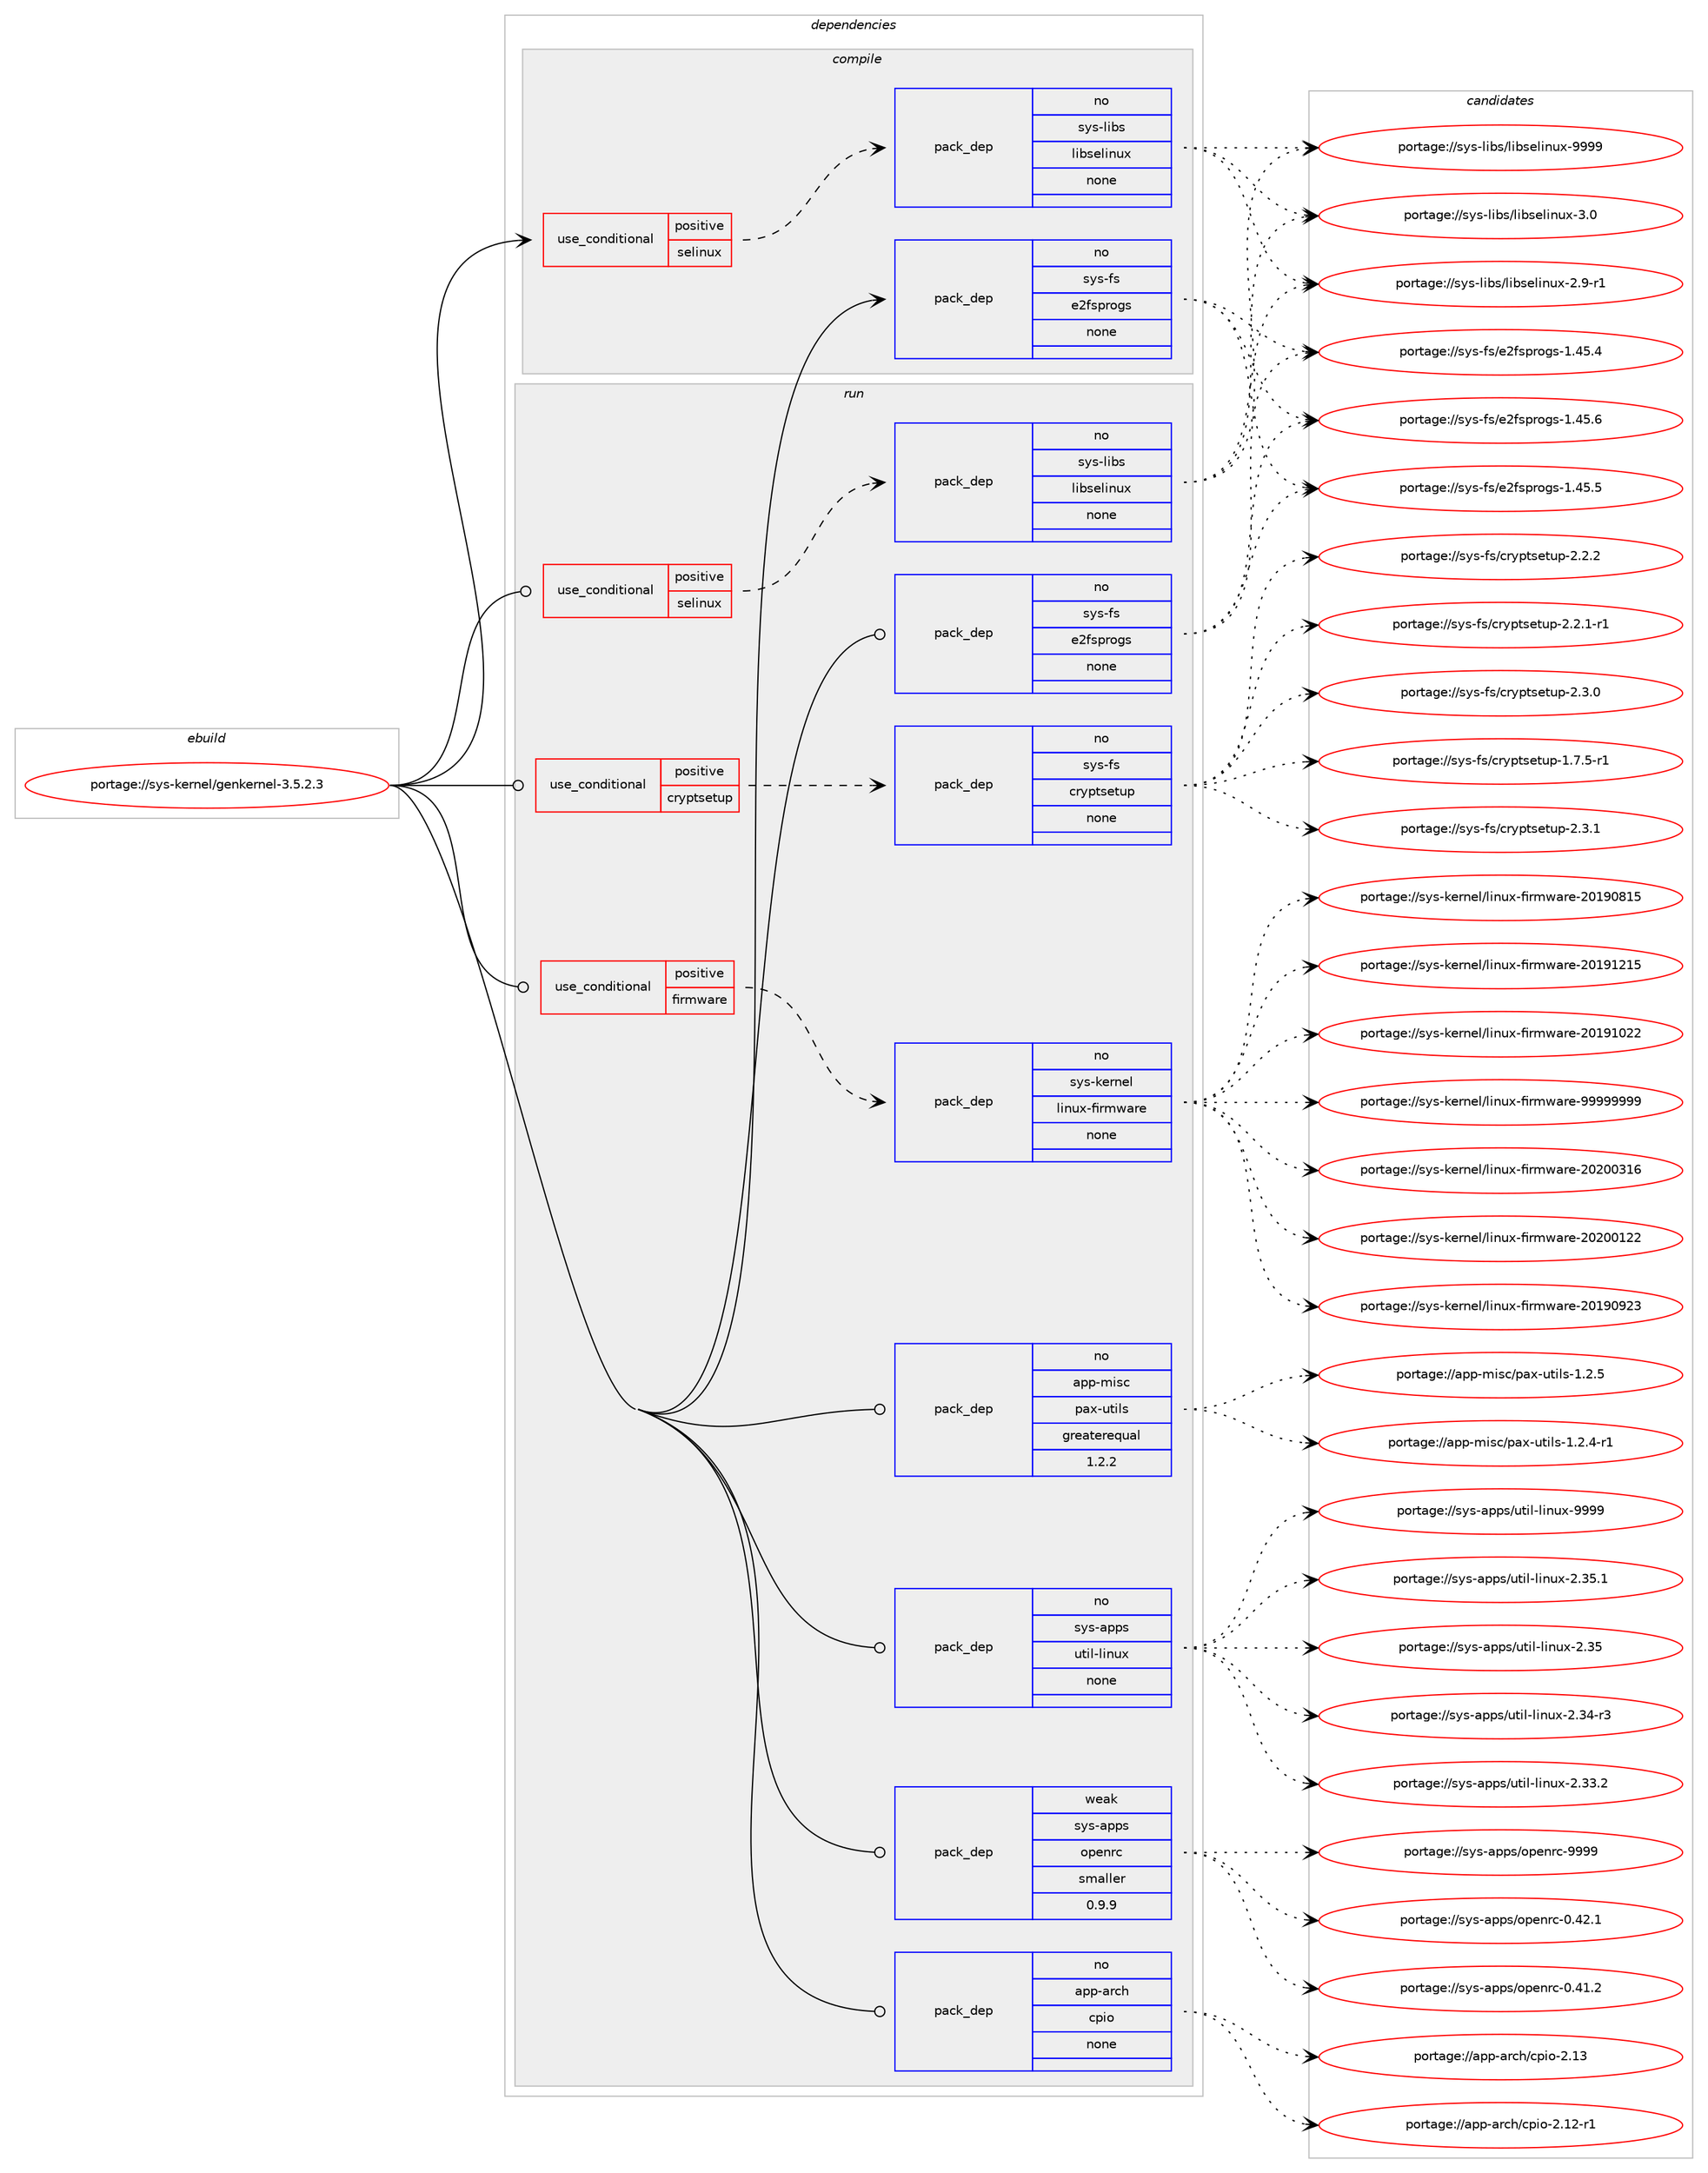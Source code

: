 digraph prolog {

# *************
# Graph options
# *************

newrank=true;
concentrate=true;
compound=true;
graph [rankdir=LR,fontname=Helvetica,fontsize=10,ranksep=1.5];#, ranksep=2.5, nodesep=0.2];
edge  [arrowhead=vee];
node  [fontname=Helvetica,fontsize=10];

# **********
# The ebuild
# **********

subgraph cluster_leftcol {
color=gray;
rank=same;
label=<<i>ebuild</i>>;
id [label="portage://sys-kernel/genkernel-3.5.2.3", color=red, width=4, href="../sys-kernel/genkernel-3.5.2.3.svg"];
}

# ****************
# The dependencies
# ****************

subgraph cluster_midcol {
color=gray;
label=<<i>dependencies</i>>;
subgraph cluster_compile {
fillcolor="#eeeeee";
style=filled;
label=<<i>compile</i>>;
subgraph cond1544 {
dependency10024 [label=<<TABLE BORDER="0" CELLBORDER="1" CELLSPACING="0" CELLPADDING="4"><TR><TD ROWSPAN="3" CELLPADDING="10">use_conditional</TD></TR><TR><TD>positive</TD></TR><TR><TD>selinux</TD></TR></TABLE>>, shape=none, color=red];
subgraph pack8186 {
dependency10025 [label=<<TABLE BORDER="0" CELLBORDER="1" CELLSPACING="0" CELLPADDING="4" WIDTH="220"><TR><TD ROWSPAN="6" CELLPADDING="30">pack_dep</TD></TR><TR><TD WIDTH="110">no</TD></TR><TR><TD>sys-libs</TD></TR><TR><TD>libselinux</TD></TR><TR><TD>none</TD></TR><TR><TD></TD></TR></TABLE>>, shape=none, color=blue];
}
dependency10024:e -> dependency10025:w [weight=20,style="dashed",arrowhead="vee"];
}
id:e -> dependency10024:w [weight=20,style="solid",arrowhead="vee"];
subgraph pack8187 {
dependency10026 [label=<<TABLE BORDER="0" CELLBORDER="1" CELLSPACING="0" CELLPADDING="4" WIDTH="220"><TR><TD ROWSPAN="6" CELLPADDING="30">pack_dep</TD></TR><TR><TD WIDTH="110">no</TD></TR><TR><TD>sys-fs</TD></TR><TR><TD>e2fsprogs</TD></TR><TR><TD>none</TD></TR><TR><TD></TD></TR></TABLE>>, shape=none, color=blue];
}
id:e -> dependency10026:w [weight=20,style="solid",arrowhead="vee"];
}
subgraph cluster_compileandrun {
fillcolor="#eeeeee";
style=filled;
label=<<i>compile and run</i>>;
}
subgraph cluster_run {
fillcolor="#eeeeee";
style=filled;
label=<<i>run</i>>;
subgraph cond1545 {
dependency10027 [label=<<TABLE BORDER="0" CELLBORDER="1" CELLSPACING="0" CELLPADDING="4"><TR><TD ROWSPAN="3" CELLPADDING="10">use_conditional</TD></TR><TR><TD>positive</TD></TR><TR><TD>cryptsetup</TD></TR></TABLE>>, shape=none, color=red];
subgraph pack8188 {
dependency10028 [label=<<TABLE BORDER="0" CELLBORDER="1" CELLSPACING="0" CELLPADDING="4" WIDTH="220"><TR><TD ROWSPAN="6" CELLPADDING="30">pack_dep</TD></TR><TR><TD WIDTH="110">no</TD></TR><TR><TD>sys-fs</TD></TR><TR><TD>cryptsetup</TD></TR><TR><TD>none</TD></TR><TR><TD></TD></TR></TABLE>>, shape=none, color=blue];
}
dependency10027:e -> dependency10028:w [weight=20,style="dashed",arrowhead="vee"];
}
id:e -> dependency10027:w [weight=20,style="solid",arrowhead="odot"];
subgraph cond1546 {
dependency10029 [label=<<TABLE BORDER="0" CELLBORDER="1" CELLSPACING="0" CELLPADDING="4"><TR><TD ROWSPAN="3" CELLPADDING="10">use_conditional</TD></TR><TR><TD>positive</TD></TR><TR><TD>firmware</TD></TR></TABLE>>, shape=none, color=red];
subgraph pack8189 {
dependency10030 [label=<<TABLE BORDER="0" CELLBORDER="1" CELLSPACING="0" CELLPADDING="4" WIDTH="220"><TR><TD ROWSPAN="6" CELLPADDING="30">pack_dep</TD></TR><TR><TD WIDTH="110">no</TD></TR><TR><TD>sys-kernel</TD></TR><TR><TD>linux-firmware</TD></TR><TR><TD>none</TD></TR><TR><TD></TD></TR></TABLE>>, shape=none, color=blue];
}
dependency10029:e -> dependency10030:w [weight=20,style="dashed",arrowhead="vee"];
}
id:e -> dependency10029:w [weight=20,style="solid",arrowhead="odot"];
subgraph cond1547 {
dependency10031 [label=<<TABLE BORDER="0" CELLBORDER="1" CELLSPACING="0" CELLPADDING="4"><TR><TD ROWSPAN="3" CELLPADDING="10">use_conditional</TD></TR><TR><TD>positive</TD></TR><TR><TD>selinux</TD></TR></TABLE>>, shape=none, color=red];
subgraph pack8190 {
dependency10032 [label=<<TABLE BORDER="0" CELLBORDER="1" CELLSPACING="0" CELLPADDING="4" WIDTH="220"><TR><TD ROWSPAN="6" CELLPADDING="30">pack_dep</TD></TR><TR><TD WIDTH="110">no</TD></TR><TR><TD>sys-libs</TD></TR><TR><TD>libselinux</TD></TR><TR><TD>none</TD></TR><TR><TD></TD></TR></TABLE>>, shape=none, color=blue];
}
dependency10031:e -> dependency10032:w [weight=20,style="dashed",arrowhead="vee"];
}
id:e -> dependency10031:w [weight=20,style="solid",arrowhead="odot"];
subgraph pack8191 {
dependency10033 [label=<<TABLE BORDER="0" CELLBORDER="1" CELLSPACING="0" CELLPADDING="4" WIDTH="220"><TR><TD ROWSPAN="6" CELLPADDING="30">pack_dep</TD></TR><TR><TD WIDTH="110">no</TD></TR><TR><TD>app-arch</TD></TR><TR><TD>cpio</TD></TR><TR><TD>none</TD></TR><TR><TD></TD></TR></TABLE>>, shape=none, color=blue];
}
id:e -> dependency10033:w [weight=20,style="solid",arrowhead="odot"];
subgraph pack8192 {
dependency10034 [label=<<TABLE BORDER="0" CELLBORDER="1" CELLSPACING="0" CELLPADDING="4" WIDTH="220"><TR><TD ROWSPAN="6" CELLPADDING="30">pack_dep</TD></TR><TR><TD WIDTH="110">no</TD></TR><TR><TD>app-misc</TD></TR><TR><TD>pax-utils</TD></TR><TR><TD>greaterequal</TD></TR><TR><TD>1.2.2</TD></TR></TABLE>>, shape=none, color=blue];
}
id:e -> dependency10034:w [weight=20,style="solid",arrowhead="odot"];
subgraph pack8193 {
dependency10035 [label=<<TABLE BORDER="0" CELLBORDER="1" CELLSPACING="0" CELLPADDING="4" WIDTH="220"><TR><TD ROWSPAN="6" CELLPADDING="30">pack_dep</TD></TR><TR><TD WIDTH="110">no</TD></TR><TR><TD>sys-apps</TD></TR><TR><TD>util-linux</TD></TR><TR><TD>none</TD></TR><TR><TD></TD></TR></TABLE>>, shape=none, color=blue];
}
id:e -> dependency10035:w [weight=20,style="solid",arrowhead="odot"];
subgraph pack8194 {
dependency10036 [label=<<TABLE BORDER="0" CELLBORDER="1" CELLSPACING="0" CELLPADDING="4" WIDTH="220"><TR><TD ROWSPAN="6" CELLPADDING="30">pack_dep</TD></TR><TR><TD WIDTH="110">no</TD></TR><TR><TD>sys-fs</TD></TR><TR><TD>e2fsprogs</TD></TR><TR><TD>none</TD></TR><TR><TD></TD></TR></TABLE>>, shape=none, color=blue];
}
id:e -> dependency10036:w [weight=20,style="solid",arrowhead="odot"];
subgraph pack8195 {
dependency10037 [label=<<TABLE BORDER="0" CELLBORDER="1" CELLSPACING="0" CELLPADDING="4" WIDTH="220"><TR><TD ROWSPAN="6" CELLPADDING="30">pack_dep</TD></TR><TR><TD WIDTH="110">weak</TD></TR><TR><TD>sys-apps</TD></TR><TR><TD>openrc</TD></TR><TR><TD>smaller</TD></TR><TR><TD>0.9.9</TD></TR></TABLE>>, shape=none, color=blue];
}
id:e -> dependency10037:w [weight=20,style="solid",arrowhead="odot"];
}
}

# **************
# The candidates
# **************

subgraph cluster_choices {
rank=same;
color=gray;
label=<<i>candidates</i>>;

subgraph choice8186 {
color=black;
nodesep=1;
choice115121115451081059811547108105981151011081051101171204557575757 [label="portage://sys-libs/libselinux-9999", color=red, width=4,href="../sys-libs/libselinux-9999.svg"];
choice1151211154510810598115471081059811510110810511011712045514648 [label="portage://sys-libs/libselinux-3.0", color=red, width=4,href="../sys-libs/libselinux-3.0.svg"];
choice11512111545108105981154710810598115101108105110117120455046574511449 [label="portage://sys-libs/libselinux-2.9-r1", color=red, width=4,href="../sys-libs/libselinux-2.9-r1.svg"];
dependency10025:e -> choice115121115451081059811547108105981151011081051101171204557575757:w [style=dotted,weight="100"];
dependency10025:e -> choice1151211154510810598115471081059811510110810511011712045514648:w [style=dotted,weight="100"];
dependency10025:e -> choice11512111545108105981154710810598115101108105110117120455046574511449:w [style=dotted,weight="100"];
}
subgraph choice8187 {
color=black;
nodesep=1;
choice11512111545102115471015010211511211411110311545494652534654 [label="portage://sys-fs/e2fsprogs-1.45.6", color=red, width=4,href="../sys-fs/e2fsprogs-1.45.6.svg"];
choice11512111545102115471015010211511211411110311545494652534653 [label="portage://sys-fs/e2fsprogs-1.45.5", color=red, width=4,href="../sys-fs/e2fsprogs-1.45.5.svg"];
choice11512111545102115471015010211511211411110311545494652534652 [label="portage://sys-fs/e2fsprogs-1.45.4", color=red, width=4,href="../sys-fs/e2fsprogs-1.45.4.svg"];
dependency10026:e -> choice11512111545102115471015010211511211411110311545494652534654:w [style=dotted,weight="100"];
dependency10026:e -> choice11512111545102115471015010211511211411110311545494652534653:w [style=dotted,weight="100"];
dependency10026:e -> choice11512111545102115471015010211511211411110311545494652534652:w [style=dotted,weight="100"];
}
subgraph choice8188 {
color=black;
nodesep=1;
choice115121115451021154799114121112116115101116117112455046514649 [label="portage://sys-fs/cryptsetup-2.3.1", color=red, width=4,href="../sys-fs/cryptsetup-2.3.1.svg"];
choice115121115451021154799114121112116115101116117112455046514648 [label="portage://sys-fs/cryptsetup-2.3.0", color=red, width=4,href="../sys-fs/cryptsetup-2.3.0.svg"];
choice115121115451021154799114121112116115101116117112455046504650 [label="portage://sys-fs/cryptsetup-2.2.2", color=red, width=4,href="../sys-fs/cryptsetup-2.2.2.svg"];
choice1151211154510211547991141211121161151011161171124550465046494511449 [label="portage://sys-fs/cryptsetup-2.2.1-r1", color=red, width=4,href="../sys-fs/cryptsetup-2.2.1-r1.svg"];
choice1151211154510211547991141211121161151011161171124549465546534511449 [label="portage://sys-fs/cryptsetup-1.7.5-r1", color=red, width=4,href="../sys-fs/cryptsetup-1.7.5-r1.svg"];
dependency10028:e -> choice115121115451021154799114121112116115101116117112455046514649:w [style=dotted,weight="100"];
dependency10028:e -> choice115121115451021154799114121112116115101116117112455046514648:w [style=dotted,weight="100"];
dependency10028:e -> choice115121115451021154799114121112116115101116117112455046504650:w [style=dotted,weight="100"];
dependency10028:e -> choice1151211154510211547991141211121161151011161171124550465046494511449:w [style=dotted,weight="100"];
dependency10028:e -> choice1151211154510211547991141211121161151011161171124549465546534511449:w [style=dotted,weight="100"];
}
subgraph choice8189 {
color=black;
nodesep=1;
choice11512111545107101114110101108471081051101171204510210511410911997114101455757575757575757 [label="portage://sys-kernel/linux-firmware-99999999", color=red, width=4,href="../sys-kernel/linux-firmware-99999999.svg"];
choice11512111545107101114110101108471081051101171204510210511410911997114101455048504848514954 [label="portage://sys-kernel/linux-firmware-20200316", color=red, width=4,href="../sys-kernel/linux-firmware-20200316.svg"];
choice11512111545107101114110101108471081051101171204510210511410911997114101455048504848495050 [label="portage://sys-kernel/linux-firmware-20200122", color=red, width=4,href="../sys-kernel/linux-firmware-20200122.svg"];
choice11512111545107101114110101108471081051101171204510210511410911997114101455048495749504953 [label="portage://sys-kernel/linux-firmware-20191215", color=red, width=4,href="../sys-kernel/linux-firmware-20191215.svg"];
choice11512111545107101114110101108471081051101171204510210511410911997114101455048495749485050 [label="portage://sys-kernel/linux-firmware-20191022", color=red, width=4,href="../sys-kernel/linux-firmware-20191022.svg"];
choice11512111545107101114110101108471081051101171204510210511410911997114101455048495748575051 [label="portage://sys-kernel/linux-firmware-20190923", color=red, width=4,href="../sys-kernel/linux-firmware-20190923.svg"];
choice11512111545107101114110101108471081051101171204510210511410911997114101455048495748564953 [label="portage://sys-kernel/linux-firmware-20190815", color=red, width=4,href="../sys-kernel/linux-firmware-20190815.svg"];
dependency10030:e -> choice11512111545107101114110101108471081051101171204510210511410911997114101455757575757575757:w [style=dotted,weight="100"];
dependency10030:e -> choice11512111545107101114110101108471081051101171204510210511410911997114101455048504848514954:w [style=dotted,weight="100"];
dependency10030:e -> choice11512111545107101114110101108471081051101171204510210511410911997114101455048504848495050:w [style=dotted,weight="100"];
dependency10030:e -> choice11512111545107101114110101108471081051101171204510210511410911997114101455048495749504953:w [style=dotted,weight="100"];
dependency10030:e -> choice11512111545107101114110101108471081051101171204510210511410911997114101455048495749485050:w [style=dotted,weight="100"];
dependency10030:e -> choice11512111545107101114110101108471081051101171204510210511410911997114101455048495748575051:w [style=dotted,weight="100"];
dependency10030:e -> choice11512111545107101114110101108471081051101171204510210511410911997114101455048495748564953:w [style=dotted,weight="100"];
}
subgraph choice8190 {
color=black;
nodesep=1;
choice115121115451081059811547108105981151011081051101171204557575757 [label="portage://sys-libs/libselinux-9999", color=red, width=4,href="../sys-libs/libselinux-9999.svg"];
choice1151211154510810598115471081059811510110810511011712045514648 [label="portage://sys-libs/libselinux-3.0", color=red, width=4,href="../sys-libs/libselinux-3.0.svg"];
choice11512111545108105981154710810598115101108105110117120455046574511449 [label="portage://sys-libs/libselinux-2.9-r1", color=red, width=4,href="../sys-libs/libselinux-2.9-r1.svg"];
dependency10032:e -> choice115121115451081059811547108105981151011081051101171204557575757:w [style=dotted,weight="100"];
dependency10032:e -> choice1151211154510810598115471081059811510110810511011712045514648:w [style=dotted,weight="100"];
dependency10032:e -> choice11512111545108105981154710810598115101108105110117120455046574511449:w [style=dotted,weight="100"];
}
subgraph choice8191 {
color=black;
nodesep=1;
choice9711211245971149910447991121051114550464951 [label="portage://app-arch/cpio-2.13", color=red, width=4,href="../app-arch/cpio-2.13.svg"];
choice97112112459711499104479911210511145504649504511449 [label="portage://app-arch/cpio-2.12-r1", color=red, width=4,href="../app-arch/cpio-2.12-r1.svg"];
dependency10033:e -> choice9711211245971149910447991121051114550464951:w [style=dotted,weight="100"];
dependency10033:e -> choice97112112459711499104479911210511145504649504511449:w [style=dotted,weight="100"];
}
subgraph choice8192 {
color=black;
nodesep=1;
choice971121124510910511599471129712045117116105108115454946504653 [label="portage://app-misc/pax-utils-1.2.5", color=red, width=4,href="../app-misc/pax-utils-1.2.5.svg"];
choice9711211245109105115994711297120451171161051081154549465046524511449 [label="portage://app-misc/pax-utils-1.2.4-r1", color=red, width=4,href="../app-misc/pax-utils-1.2.4-r1.svg"];
dependency10034:e -> choice971121124510910511599471129712045117116105108115454946504653:w [style=dotted,weight="100"];
dependency10034:e -> choice9711211245109105115994711297120451171161051081154549465046524511449:w [style=dotted,weight="100"];
}
subgraph choice8193 {
color=black;
nodesep=1;
choice115121115459711211211547117116105108451081051101171204557575757 [label="portage://sys-apps/util-linux-9999", color=red, width=4,href="../sys-apps/util-linux-9999.svg"];
choice1151211154597112112115471171161051084510810511011712045504651534649 [label="portage://sys-apps/util-linux-2.35.1", color=red, width=4,href="../sys-apps/util-linux-2.35.1.svg"];
choice115121115459711211211547117116105108451081051101171204550465153 [label="portage://sys-apps/util-linux-2.35", color=red, width=4,href="../sys-apps/util-linux-2.35.svg"];
choice1151211154597112112115471171161051084510810511011712045504651524511451 [label="portage://sys-apps/util-linux-2.34-r3", color=red, width=4,href="../sys-apps/util-linux-2.34-r3.svg"];
choice1151211154597112112115471171161051084510810511011712045504651514650 [label="portage://sys-apps/util-linux-2.33.2", color=red, width=4,href="../sys-apps/util-linux-2.33.2.svg"];
dependency10035:e -> choice115121115459711211211547117116105108451081051101171204557575757:w [style=dotted,weight="100"];
dependency10035:e -> choice1151211154597112112115471171161051084510810511011712045504651534649:w [style=dotted,weight="100"];
dependency10035:e -> choice115121115459711211211547117116105108451081051101171204550465153:w [style=dotted,weight="100"];
dependency10035:e -> choice1151211154597112112115471171161051084510810511011712045504651524511451:w [style=dotted,weight="100"];
dependency10035:e -> choice1151211154597112112115471171161051084510810511011712045504651514650:w [style=dotted,weight="100"];
}
subgraph choice8194 {
color=black;
nodesep=1;
choice11512111545102115471015010211511211411110311545494652534654 [label="portage://sys-fs/e2fsprogs-1.45.6", color=red, width=4,href="../sys-fs/e2fsprogs-1.45.6.svg"];
choice11512111545102115471015010211511211411110311545494652534653 [label="portage://sys-fs/e2fsprogs-1.45.5", color=red, width=4,href="../sys-fs/e2fsprogs-1.45.5.svg"];
choice11512111545102115471015010211511211411110311545494652534652 [label="portage://sys-fs/e2fsprogs-1.45.4", color=red, width=4,href="../sys-fs/e2fsprogs-1.45.4.svg"];
dependency10036:e -> choice11512111545102115471015010211511211411110311545494652534654:w [style=dotted,weight="100"];
dependency10036:e -> choice11512111545102115471015010211511211411110311545494652534653:w [style=dotted,weight="100"];
dependency10036:e -> choice11512111545102115471015010211511211411110311545494652534652:w [style=dotted,weight="100"];
}
subgraph choice8195 {
color=black;
nodesep=1;
choice115121115459711211211547111112101110114994557575757 [label="portage://sys-apps/openrc-9999", color=red, width=4,href="../sys-apps/openrc-9999.svg"];
choice1151211154597112112115471111121011101149945484652504649 [label="portage://sys-apps/openrc-0.42.1", color=red, width=4,href="../sys-apps/openrc-0.42.1.svg"];
choice1151211154597112112115471111121011101149945484652494650 [label="portage://sys-apps/openrc-0.41.2", color=red, width=4,href="../sys-apps/openrc-0.41.2.svg"];
dependency10037:e -> choice115121115459711211211547111112101110114994557575757:w [style=dotted,weight="100"];
dependency10037:e -> choice1151211154597112112115471111121011101149945484652504649:w [style=dotted,weight="100"];
dependency10037:e -> choice1151211154597112112115471111121011101149945484652494650:w [style=dotted,weight="100"];
}
}

}

